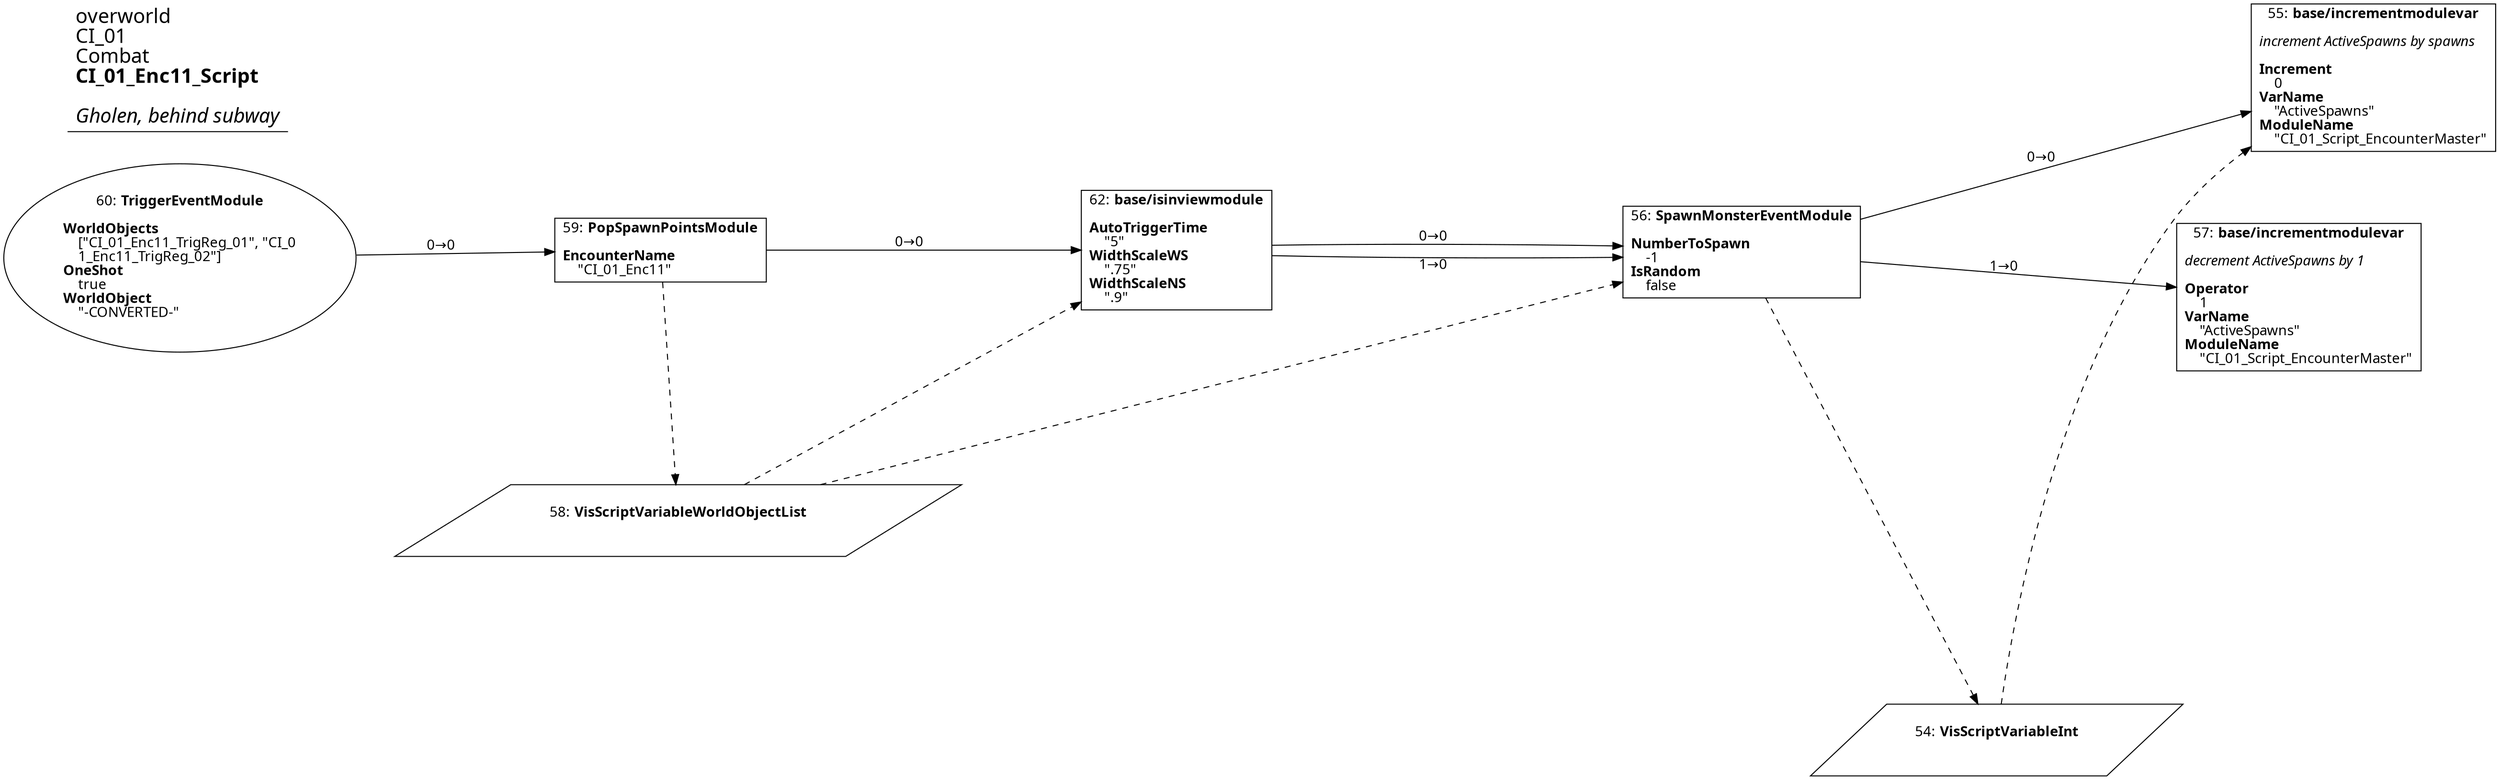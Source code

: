 digraph {
    layout = fdp;
    overlap = prism;
    sep = "+16";
    splines = spline;

    node [ shape = box ];

    graph [ fontname = "Segoe UI" ];
    node [ fontname = "Segoe UI" ];
    edge [ fontname = "Segoe UI" ];

    54 [ label = <54: <b>VisScriptVariableInt</b><br/><br/>> ];
    54 [ shape = parallelogram ]
    54 [ pos = "0.46500003,-0.33900002!" ];

    55 [ label = <55: <b>base/incrementmodulevar</b><br/><br/><i>increment ActiveSpawns by spawns<br align="left"/></i><br align="left"/><b>Increment</b><br align="left"/>    0<br align="left"/><b>VarName</b><br align="left"/>    &quot;ActiveSpawns&quot;<br align="left"/><b>ModuleName</b><br align="left"/>    &quot;CI_01_Script_EncounterMaster&quot;<br align="left"/>> ];
    55 [ pos = "0.657,-0.001!" ];
    54 -> 55 [ style = dashed ];

    56 [ label = <56: <b>SpawnMonsterEventModule</b><br/><br/><b>NumberToSpawn</b><br align="left"/>    -1<br align="left"/><b>IsRandom</b><br align="left"/>    false<br align="left"/>> ];
    56 [ pos = "0.335,-0.09!" ];
    56 -> 57 [ label = "1→0" ];
    56 -> 55 [ label = "0→0" ];
    58 -> 56 [ style = dashed ];
    56 -> 54 [ style = dashed ];

    57 [ label = <57: <b>base/incrementmodulevar</b><br/><br/><i>decrement ActiveSpawns by 1<br align="left"/></i><br align="left"/><b>Operator</b><br align="left"/>    1<br align="left"/><b>VarName</b><br align="left"/>    &quot;ActiveSpawns&quot;<br align="left"/><b>ModuleName</b><br align="left"/>    &quot;CI_01_Script_EncounterMaster&quot;<br align="left"/>> ];
    57 [ pos = "0.619,-0.113000005!" ];

    58 [ label = <58: <b>VisScriptVariableWorldObjectList</b><br/><br/>> ];
    58 [ shape = parallelogram ]
    58 [ pos = "-0.20700002,-0.22700001!" ];

    59 [ label = <59: <b>PopSpawnPointsModule</b><br/><br/><b>EncounterName</b><br align="left"/>    &quot;CI_01_Enc11&quot;<br align="left"/>> ];
    59 [ pos = "-0.216,-0.089!" ];
    59 -> 62 [ label = "0→0" ];
    59 -> 58 [ style = dashed ];

    60 [ label = <60: <b>TriggerEventModule</b><br/><br/><b>WorldObjects</b><br align="left"/>    [&quot;CI_01_Enc11_TrigReg_01&quot;, &quot;CI_0<br align="left"/>    1_Enc11_TrigReg_02&quot;]<br align="left"/><b>OneShot</b><br align="left"/>    true<br align="left"/><b>WorldObject</b><br align="left"/>    &quot;-CONVERTED-&quot;<br align="left"/>> ];
    60 [ shape = oval ]
    60 [ pos = "-0.46100003,-0.089!" ];
    60 -> 59 [ label = "0→0" ];

    62 [ label = <62: <b>base/isinviewmodule</b><br/><br/><b>AutoTriggerTime</b><br align="left"/>    &quot;5&quot;<br align="left"/><b>WidthScaleWS</b><br align="left"/>    &quot;.75&quot;<br align="left"/><b>WidthScaleNS</b><br align="left"/>    &quot;.9&quot;<br align="left"/>> ];
    62 [ pos = "0.047000002,-0.089!" ];
    62 -> 56 [ label = "0→0" ];
    62 -> 56 [ label = "1→0" ];
    58 -> 62 [ style = dashed ];

    title [ pos = "-0.462,0!" ];
    title [ shape = underline ];
    title [ label = <<font point-size="20">overworld<br align="left"/>CI_01<br align="left"/>Combat<br align="left"/><b>CI_01_Enc11_Script</b><br align="left"/><br/><i>Gholen, behind subway</i><br align="left"/></font>> ];
}
